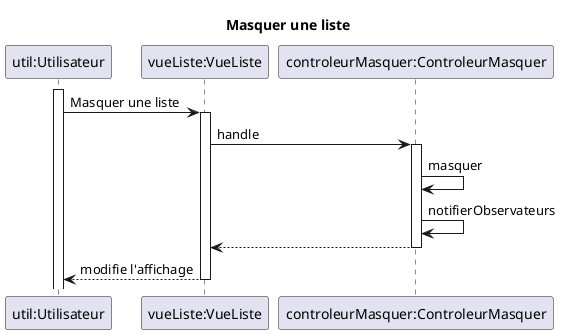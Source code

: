     @startuml 
    title Masquer une liste 

    participant "util:Utilisateur" as util
    participant "vueListe:VueListe" as vueListe  
    participant "controleurMasquer:ControleurMasquer" as controleurMasquer
    

    activate util
    util->vueListe : Masquer une liste
    activate vueListe

    vueListe->controleurMasquer : handle
    
    activate controleurMasquer

    controleurMasquer->controleurMasquer : masquer
    controleurMasquer->controleurMasquer : notifierObservateurs

    controleurMasquer-->vueListe
    deactivate controleurMasquer
    vueListe-->util : modifie l'affichage 
    deactivate vueListe



    @enduml